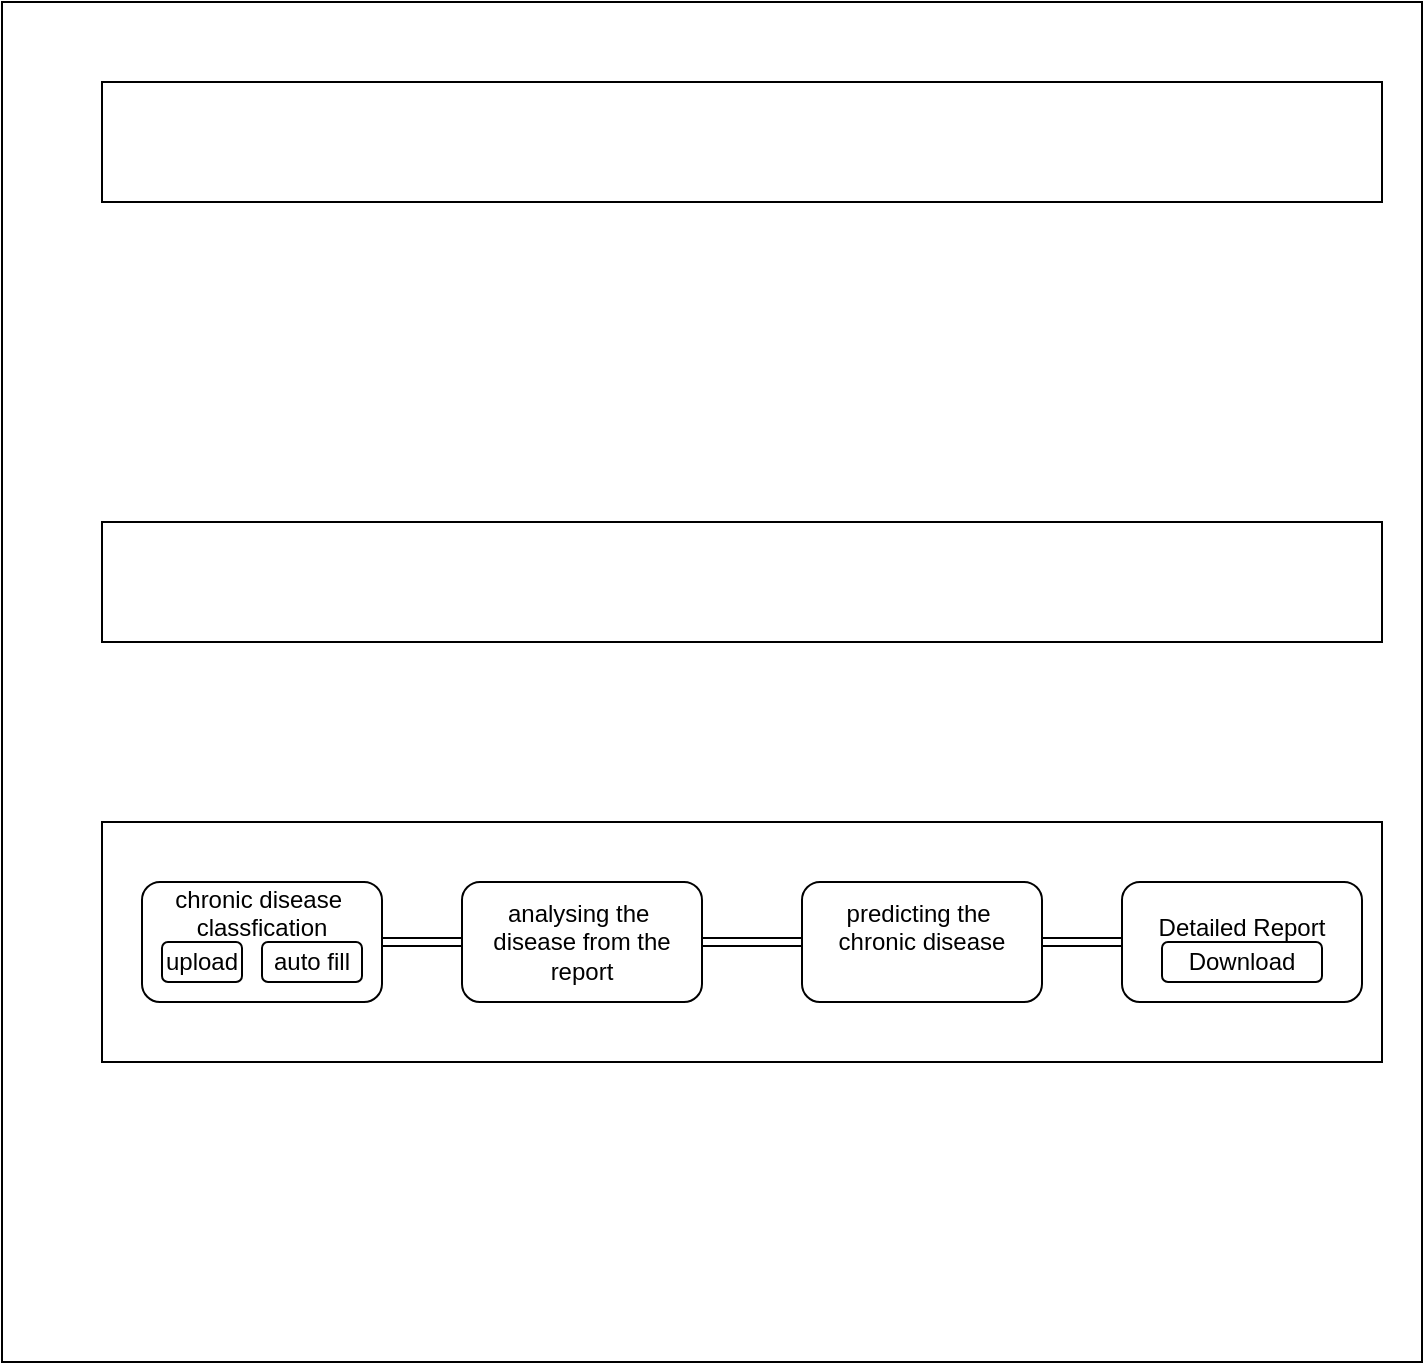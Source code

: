 <mxfile version="24.4.0" type="github">
  <diagram name="Page-1" id="4gAsuJwyxFiTD94uo9k4">
    <mxGraphModel dx="875" dy="474" grid="1" gridSize="10" guides="0" tooltips="1" connect="1" arrows="1" fold="1" page="1" pageScale="1" pageWidth="827" pageHeight="1169" math="0" shadow="0">
      <root>
        <mxCell id="0" />
        <mxCell id="1" parent="0" />
        <mxCell id="pOnptlD20K87jXzJHfgA-32" value="" style="rounded=0;whiteSpace=wrap;html=1;" vertex="1" parent="1">
          <mxGeometry x="60" y="350" width="710" height="680" as="geometry" />
        </mxCell>
        <mxCell id="pOnptlD20K87jXzJHfgA-33" value="" style="rounded=0;whiteSpace=wrap;html=1;" vertex="1" parent="1">
          <mxGeometry x="110" y="390" width="640" height="60" as="geometry" />
        </mxCell>
        <mxCell id="pOnptlD20K87jXzJHfgA-34" value="" style="rounded=0;whiteSpace=wrap;html=1;" vertex="1" parent="1">
          <mxGeometry x="110" y="610" width="640" height="60" as="geometry" />
        </mxCell>
        <mxCell id="pOnptlD20K87jXzJHfgA-35" value="" style="rounded=0;whiteSpace=wrap;html=1;" vertex="1" parent="1">
          <mxGeometry x="110" y="760" width="640" height="120" as="geometry" />
        </mxCell>
        <mxCell id="pOnptlD20K87jXzJHfgA-36" value="chronic disease&amp;nbsp;&lt;div&gt;classfication&lt;/div&gt;&lt;div&gt;&lt;br&gt;&lt;/div&gt;&lt;div&gt;&lt;br&gt;&lt;/div&gt;" style="rounded=1;whiteSpace=wrap;html=1;" vertex="1" parent="1">
          <mxGeometry x="130" y="790" width="120" height="60" as="geometry" />
        </mxCell>
        <mxCell id="pOnptlD20K87jXzJHfgA-37" value="upload" style="rounded=1;whiteSpace=wrap;html=1;" vertex="1" parent="1">
          <mxGeometry x="140" y="820" width="40" height="20" as="geometry" />
        </mxCell>
        <mxCell id="pOnptlD20K87jXzJHfgA-38" value="auto fill" style="rounded=1;whiteSpace=wrap;html=1;" vertex="1" parent="1">
          <mxGeometry x="190" y="820" width="50" height="20" as="geometry" />
        </mxCell>
        <mxCell id="pOnptlD20K87jXzJHfgA-40" value="analysing the&amp;nbsp;&lt;div&gt;disease from the report&lt;/div&gt;" style="rounded=1;whiteSpace=wrap;html=1;" vertex="1" parent="1">
          <mxGeometry x="290" y="790" width="120" height="60" as="geometry" />
        </mxCell>
        <mxCell id="pOnptlD20K87jXzJHfgA-44" value="" style="shape=link;html=1;rounded=0;" edge="1" parent="1">
          <mxGeometry width="100" relative="1" as="geometry">
            <mxPoint x="410" y="820" as="sourcePoint" />
            <mxPoint x="470" y="820" as="targetPoint" />
          </mxGeometry>
        </mxCell>
        <mxCell id="pOnptlD20K87jXzJHfgA-45" value="predicting the&amp;nbsp;&lt;div&gt;chronic disease&lt;/div&gt;&lt;div&gt;&lt;br&gt;&lt;/div&gt;" style="rounded=1;whiteSpace=wrap;html=1;" vertex="1" parent="1">
          <mxGeometry x="460" y="790" width="120" height="60" as="geometry" />
        </mxCell>
        <mxCell id="pOnptlD20K87jXzJHfgA-46" value="" style="shape=link;html=1;rounded=0;" edge="1" parent="1" target="pOnptlD20K87jXzJHfgA-47">
          <mxGeometry width="100" relative="1" as="geometry">
            <mxPoint x="580" y="820" as="sourcePoint" />
            <mxPoint x="680" y="820" as="targetPoint" />
          </mxGeometry>
        </mxCell>
        <mxCell id="pOnptlD20K87jXzJHfgA-47" value="Detailed Report&lt;div&gt;&lt;br&gt;&lt;/div&gt;" style="rounded=1;whiteSpace=wrap;html=1;" vertex="1" parent="1">
          <mxGeometry x="620" y="790" width="120" height="60" as="geometry" />
        </mxCell>
        <mxCell id="pOnptlD20K87jXzJHfgA-48" value="Download" style="rounded=1;whiteSpace=wrap;html=1;" vertex="1" parent="1">
          <mxGeometry x="640" y="820" width="80" height="20" as="geometry" />
        </mxCell>
        <mxCell id="pOnptlD20K87jXzJHfgA-52" value="" style="shape=link;html=1;rounded=0;" edge="1" parent="1">
          <mxGeometry width="100" relative="1" as="geometry">
            <mxPoint x="250" y="820" as="sourcePoint" />
            <mxPoint x="290" y="820" as="targetPoint" />
          </mxGeometry>
        </mxCell>
      </root>
    </mxGraphModel>
  </diagram>
</mxfile>
